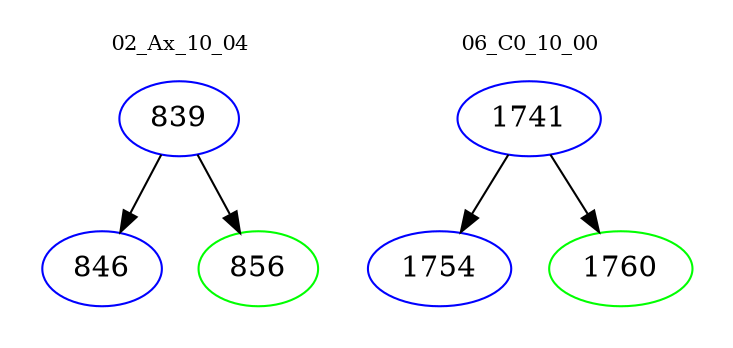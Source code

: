 digraph{
subgraph cluster_0 {
color = white
label = "02_Ax_10_04";
fontsize=10;
T0_839 [label="839", color="blue"]
T0_839 -> T0_846 [color="black"]
T0_846 [label="846", color="blue"]
T0_839 -> T0_856 [color="black"]
T0_856 [label="856", color="green"]
}
subgraph cluster_1 {
color = white
label = "06_C0_10_00";
fontsize=10;
T1_1741 [label="1741", color="blue"]
T1_1741 -> T1_1754 [color="black"]
T1_1754 [label="1754", color="blue"]
T1_1741 -> T1_1760 [color="black"]
T1_1760 [label="1760", color="green"]
}
}

